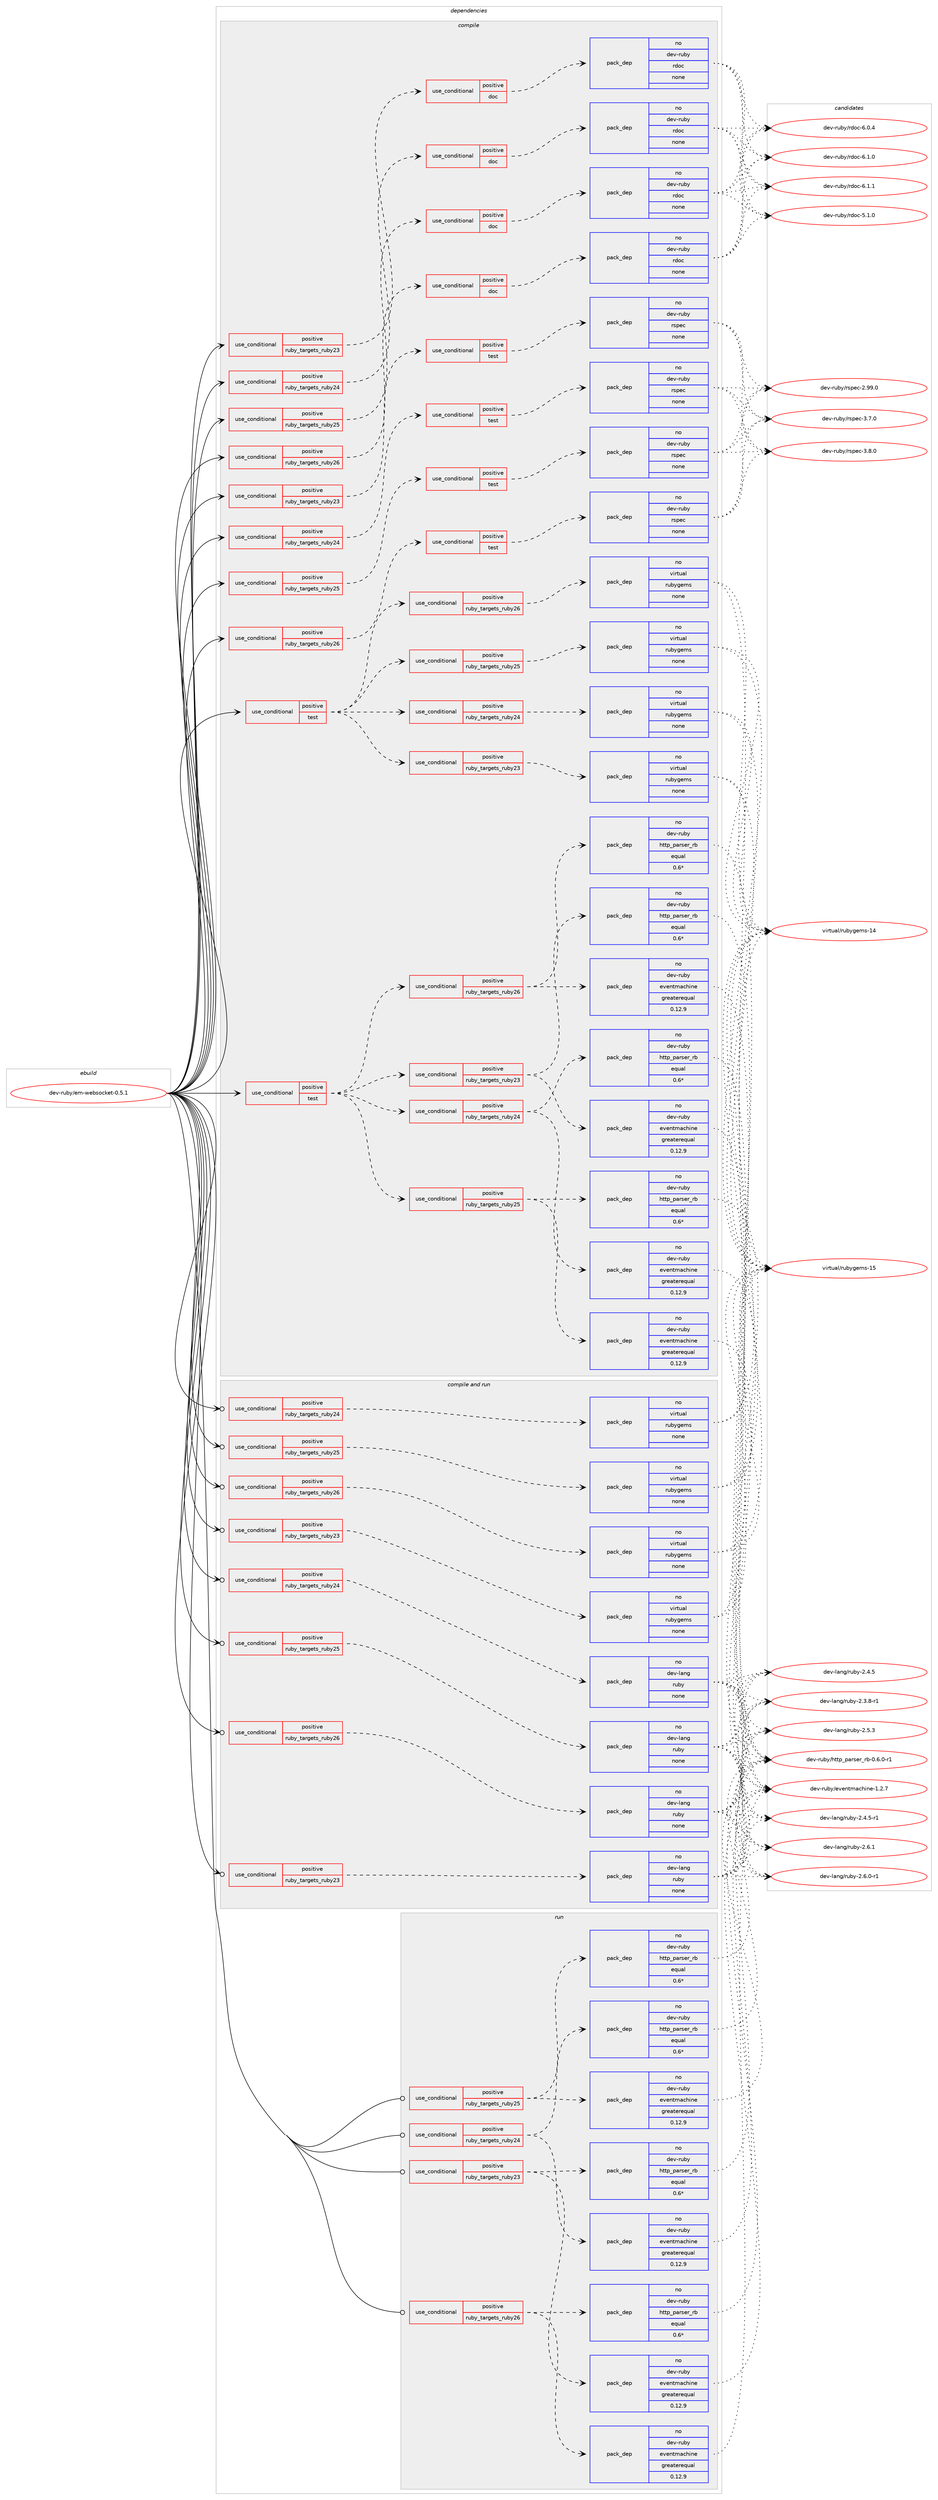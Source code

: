 digraph prolog {

# *************
# Graph options
# *************

newrank=true;
concentrate=true;
compound=true;
graph [rankdir=LR,fontname=Helvetica,fontsize=10,ranksep=1.5];#, ranksep=2.5, nodesep=0.2];
edge  [arrowhead=vee];
node  [fontname=Helvetica,fontsize=10];

# **********
# The ebuild
# **********

subgraph cluster_leftcol {
color=gray;
rank=same;
label=<<i>ebuild</i>>;
id [label="dev-ruby/em-websocket-0.5.1", color=red, width=4, href="../dev-ruby/em-websocket-0.5.1.svg"];
}

# ****************
# The dependencies
# ****************

subgraph cluster_midcol {
color=gray;
label=<<i>dependencies</i>>;
subgraph cluster_compile {
fillcolor="#eeeeee";
style=filled;
label=<<i>compile</i>>;
subgraph cond399003 {
dependency1491807 [label=<<TABLE BORDER="0" CELLBORDER="1" CELLSPACING="0" CELLPADDING="4"><TR><TD ROWSPAN="3" CELLPADDING="10">use_conditional</TD></TR><TR><TD>positive</TD></TR><TR><TD>ruby_targets_ruby23</TD></TR></TABLE>>, shape=none, color=red];
subgraph cond399004 {
dependency1491808 [label=<<TABLE BORDER="0" CELLBORDER="1" CELLSPACING="0" CELLPADDING="4"><TR><TD ROWSPAN="3" CELLPADDING="10">use_conditional</TD></TR><TR><TD>positive</TD></TR><TR><TD>doc</TD></TR></TABLE>>, shape=none, color=red];
subgraph pack1069360 {
dependency1491809 [label=<<TABLE BORDER="0" CELLBORDER="1" CELLSPACING="0" CELLPADDING="4" WIDTH="220"><TR><TD ROWSPAN="6" CELLPADDING="30">pack_dep</TD></TR><TR><TD WIDTH="110">no</TD></TR><TR><TD>dev-ruby</TD></TR><TR><TD>rdoc</TD></TR><TR><TD>none</TD></TR><TR><TD></TD></TR></TABLE>>, shape=none, color=blue];
}
dependency1491808:e -> dependency1491809:w [weight=20,style="dashed",arrowhead="vee"];
}
dependency1491807:e -> dependency1491808:w [weight=20,style="dashed",arrowhead="vee"];
}
id:e -> dependency1491807:w [weight=20,style="solid",arrowhead="vee"];
subgraph cond399005 {
dependency1491810 [label=<<TABLE BORDER="0" CELLBORDER="1" CELLSPACING="0" CELLPADDING="4"><TR><TD ROWSPAN="3" CELLPADDING="10">use_conditional</TD></TR><TR><TD>positive</TD></TR><TR><TD>ruby_targets_ruby23</TD></TR></TABLE>>, shape=none, color=red];
subgraph cond399006 {
dependency1491811 [label=<<TABLE BORDER="0" CELLBORDER="1" CELLSPACING="0" CELLPADDING="4"><TR><TD ROWSPAN="3" CELLPADDING="10">use_conditional</TD></TR><TR><TD>positive</TD></TR><TR><TD>test</TD></TR></TABLE>>, shape=none, color=red];
subgraph pack1069361 {
dependency1491812 [label=<<TABLE BORDER="0" CELLBORDER="1" CELLSPACING="0" CELLPADDING="4" WIDTH="220"><TR><TD ROWSPAN="6" CELLPADDING="30">pack_dep</TD></TR><TR><TD WIDTH="110">no</TD></TR><TR><TD>dev-ruby</TD></TR><TR><TD>rspec</TD></TR><TR><TD>none</TD></TR><TR><TD></TD></TR></TABLE>>, shape=none, color=blue];
}
dependency1491811:e -> dependency1491812:w [weight=20,style="dashed",arrowhead="vee"];
}
dependency1491810:e -> dependency1491811:w [weight=20,style="dashed",arrowhead="vee"];
}
id:e -> dependency1491810:w [weight=20,style="solid",arrowhead="vee"];
subgraph cond399007 {
dependency1491813 [label=<<TABLE BORDER="0" CELLBORDER="1" CELLSPACING="0" CELLPADDING="4"><TR><TD ROWSPAN="3" CELLPADDING="10">use_conditional</TD></TR><TR><TD>positive</TD></TR><TR><TD>ruby_targets_ruby24</TD></TR></TABLE>>, shape=none, color=red];
subgraph cond399008 {
dependency1491814 [label=<<TABLE BORDER="0" CELLBORDER="1" CELLSPACING="0" CELLPADDING="4"><TR><TD ROWSPAN="3" CELLPADDING="10">use_conditional</TD></TR><TR><TD>positive</TD></TR><TR><TD>doc</TD></TR></TABLE>>, shape=none, color=red];
subgraph pack1069362 {
dependency1491815 [label=<<TABLE BORDER="0" CELLBORDER="1" CELLSPACING="0" CELLPADDING="4" WIDTH="220"><TR><TD ROWSPAN="6" CELLPADDING="30">pack_dep</TD></TR><TR><TD WIDTH="110">no</TD></TR><TR><TD>dev-ruby</TD></TR><TR><TD>rdoc</TD></TR><TR><TD>none</TD></TR><TR><TD></TD></TR></TABLE>>, shape=none, color=blue];
}
dependency1491814:e -> dependency1491815:w [weight=20,style="dashed",arrowhead="vee"];
}
dependency1491813:e -> dependency1491814:w [weight=20,style="dashed",arrowhead="vee"];
}
id:e -> dependency1491813:w [weight=20,style="solid",arrowhead="vee"];
subgraph cond399009 {
dependency1491816 [label=<<TABLE BORDER="0" CELLBORDER="1" CELLSPACING="0" CELLPADDING="4"><TR><TD ROWSPAN="3" CELLPADDING="10">use_conditional</TD></TR><TR><TD>positive</TD></TR><TR><TD>ruby_targets_ruby24</TD></TR></TABLE>>, shape=none, color=red];
subgraph cond399010 {
dependency1491817 [label=<<TABLE BORDER="0" CELLBORDER="1" CELLSPACING="0" CELLPADDING="4"><TR><TD ROWSPAN="3" CELLPADDING="10">use_conditional</TD></TR><TR><TD>positive</TD></TR><TR><TD>test</TD></TR></TABLE>>, shape=none, color=red];
subgraph pack1069363 {
dependency1491818 [label=<<TABLE BORDER="0" CELLBORDER="1" CELLSPACING="0" CELLPADDING="4" WIDTH="220"><TR><TD ROWSPAN="6" CELLPADDING="30">pack_dep</TD></TR><TR><TD WIDTH="110">no</TD></TR><TR><TD>dev-ruby</TD></TR><TR><TD>rspec</TD></TR><TR><TD>none</TD></TR><TR><TD></TD></TR></TABLE>>, shape=none, color=blue];
}
dependency1491817:e -> dependency1491818:w [weight=20,style="dashed",arrowhead="vee"];
}
dependency1491816:e -> dependency1491817:w [weight=20,style="dashed",arrowhead="vee"];
}
id:e -> dependency1491816:w [weight=20,style="solid",arrowhead="vee"];
subgraph cond399011 {
dependency1491819 [label=<<TABLE BORDER="0" CELLBORDER="1" CELLSPACING="0" CELLPADDING="4"><TR><TD ROWSPAN="3" CELLPADDING="10">use_conditional</TD></TR><TR><TD>positive</TD></TR><TR><TD>ruby_targets_ruby25</TD></TR></TABLE>>, shape=none, color=red];
subgraph cond399012 {
dependency1491820 [label=<<TABLE BORDER="0" CELLBORDER="1" CELLSPACING="0" CELLPADDING="4"><TR><TD ROWSPAN="3" CELLPADDING="10">use_conditional</TD></TR><TR><TD>positive</TD></TR><TR><TD>doc</TD></TR></TABLE>>, shape=none, color=red];
subgraph pack1069364 {
dependency1491821 [label=<<TABLE BORDER="0" CELLBORDER="1" CELLSPACING="0" CELLPADDING="4" WIDTH="220"><TR><TD ROWSPAN="6" CELLPADDING="30">pack_dep</TD></TR><TR><TD WIDTH="110">no</TD></TR><TR><TD>dev-ruby</TD></TR><TR><TD>rdoc</TD></TR><TR><TD>none</TD></TR><TR><TD></TD></TR></TABLE>>, shape=none, color=blue];
}
dependency1491820:e -> dependency1491821:w [weight=20,style="dashed",arrowhead="vee"];
}
dependency1491819:e -> dependency1491820:w [weight=20,style="dashed",arrowhead="vee"];
}
id:e -> dependency1491819:w [weight=20,style="solid",arrowhead="vee"];
subgraph cond399013 {
dependency1491822 [label=<<TABLE BORDER="0" CELLBORDER="1" CELLSPACING="0" CELLPADDING="4"><TR><TD ROWSPAN="3" CELLPADDING="10">use_conditional</TD></TR><TR><TD>positive</TD></TR><TR><TD>ruby_targets_ruby25</TD></TR></TABLE>>, shape=none, color=red];
subgraph cond399014 {
dependency1491823 [label=<<TABLE BORDER="0" CELLBORDER="1" CELLSPACING="0" CELLPADDING="4"><TR><TD ROWSPAN="3" CELLPADDING="10">use_conditional</TD></TR><TR><TD>positive</TD></TR><TR><TD>test</TD></TR></TABLE>>, shape=none, color=red];
subgraph pack1069365 {
dependency1491824 [label=<<TABLE BORDER="0" CELLBORDER="1" CELLSPACING="0" CELLPADDING="4" WIDTH="220"><TR><TD ROWSPAN="6" CELLPADDING="30">pack_dep</TD></TR><TR><TD WIDTH="110">no</TD></TR><TR><TD>dev-ruby</TD></TR><TR><TD>rspec</TD></TR><TR><TD>none</TD></TR><TR><TD></TD></TR></TABLE>>, shape=none, color=blue];
}
dependency1491823:e -> dependency1491824:w [weight=20,style="dashed",arrowhead="vee"];
}
dependency1491822:e -> dependency1491823:w [weight=20,style="dashed",arrowhead="vee"];
}
id:e -> dependency1491822:w [weight=20,style="solid",arrowhead="vee"];
subgraph cond399015 {
dependency1491825 [label=<<TABLE BORDER="0" CELLBORDER="1" CELLSPACING="0" CELLPADDING="4"><TR><TD ROWSPAN="3" CELLPADDING="10">use_conditional</TD></TR><TR><TD>positive</TD></TR><TR><TD>ruby_targets_ruby26</TD></TR></TABLE>>, shape=none, color=red];
subgraph cond399016 {
dependency1491826 [label=<<TABLE BORDER="0" CELLBORDER="1" CELLSPACING="0" CELLPADDING="4"><TR><TD ROWSPAN="3" CELLPADDING="10">use_conditional</TD></TR><TR><TD>positive</TD></TR><TR><TD>doc</TD></TR></TABLE>>, shape=none, color=red];
subgraph pack1069366 {
dependency1491827 [label=<<TABLE BORDER="0" CELLBORDER="1" CELLSPACING="0" CELLPADDING="4" WIDTH="220"><TR><TD ROWSPAN="6" CELLPADDING="30">pack_dep</TD></TR><TR><TD WIDTH="110">no</TD></TR><TR><TD>dev-ruby</TD></TR><TR><TD>rdoc</TD></TR><TR><TD>none</TD></TR><TR><TD></TD></TR></TABLE>>, shape=none, color=blue];
}
dependency1491826:e -> dependency1491827:w [weight=20,style="dashed",arrowhead="vee"];
}
dependency1491825:e -> dependency1491826:w [weight=20,style="dashed",arrowhead="vee"];
}
id:e -> dependency1491825:w [weight=20,style="solid",arrowhead="vee"];
subgraph cond399017 {
dependency1491828 [label=<<TABLE BORDER="0" CELLBORDER="1" CELLSPACING="0" CELLPADDING="4"><TR><TD ROWSPAN="3" CELLPADDING="10">use_conditional</TD></TR><TR><TD>positive</TD></TR><TR><TD>ruby_targets_ruby26</TD></TR></TABLE>>, shape=none, color=red];
subgraph cond399018 {
dependency1491829 [label=<<TABLE BORDER="0" CELLBORDER="1" CELLSPACING="0" CELLPADDING="4"><TR><TD ROWSPAN="3" CELLPADDING="10">use_conditional</TD></TR><TR><TD>positive</TD></TR><TR><TD>test</TD></TR></TABLE>>, shape=none, color=red];
subgraph pack1069367 {
dependency1491830 [label=<<TABLE BORDER="0" CELLBORDER="1" CELLSPACING="0" CELLPADDING="4" WIDTH="220"><TR><TD ROWSPAN="6" CELLPADDING="30">pack_dep</TD></TR><TR><TD WIDTH="110">no</TD></TR><TR><TD>dev-ruby</TD></TR><TR><TD>rspec</TD></TR><TR><TD>none</TD></TR><TR><TD></TD></TR></TABLE>>, shape=none, color=blue];
}
dependency1491829:e -> dependency1491830:w [weight=20,style="dashed",arrowhead="vee"];
}
dependency1491828:e -> dependency1491829:w [weight=20,style="dashed",arrowhead="vee"];
}
id:e -> dependency1491828:w [weight=20,style="solid",arrowhead="vee"];
subgraph cond399019 {
dependency1491831 [label=<<TABLE BORDER="0" CELLBORDER="1" CELLSPACING="0" CELLPADDING="4"><TR><TD ROWSPAN="3" CELLPADDING="10">use_conditional</TD></TR><TR><TD>positive</TD></TR><TR><TD>test</TD></TR></TABLE>>, shape=none, color=red];
subgraph cond399020 {
dependency1491832 [label=<<TABLE BORDER="0" CELLBORDER="1" CELLSPACING="0" CELLPADDING="4"><TR><TD ROWSPAN="3" CELLPADDING="10">use_conditional</TD></TR><TR><TD>positive</TD></TR><TR><TD>ruby_targets_ruby23</TD></TR></TABLE>>, shape=none, color=red];
subgraph pack1069368 {
dependency1491833 [label=<<TABLE BORDER="0" CELLBORDER="1" CELLSPACING="0" CELLPADDING="4" WIDTH="220"><TR><TD ROWSPAN="6" CELLPADDING="30">pack_dep</TD></TR><TR><TD WIDTH="110">no</TD></TR><TR><TD>dev-ruby</TD></TR><TR><TD>eventmachine</TD></TR><TR><TD>greaterequal</TD></TR><TR><TD>0.12.9</TD></TR></TABLE>>, shape=none, color=blue];
}
dependency1491832:e -> dependency1491833:w [weight=20,style="dashed",arrowhead="vee"];
subgraph pack1069369 {
dependency1491834 [label=<<TABLE BORDER="0" CELLBORDER="1" CELLSPACING="0" CELLPADDING="4" WIDTH="220"><TR><TD ROWSPAN="6" CELLPADDING="30">pack_dep</TD></TR><TR><TD WIDTH="110">no</TD></TR><TR><TD>dev-ruby</TD></TR><TR><TD>http_parser_rb</TD></TR><TR><TD>equal</TD></TR><TR><TD>0.6*</TD></TR></TABLE>>, shape=none, color=blue];
}
dependency1491832:e -> dependency1491834:w [weight=20,style="dashed",arrowhead="vee"];
}
dependency1491831:e -> dependency1491832:w [weight=20,style="dashed",arrowhead="vee"];
subgraph cond399021 {
dependency1491835 [label=<<TABLE BORDER="0" CELLBORDER="1" CELLSPACING="0" CELLPADDING="4"><TR><TD ROWSPAN="3" CELLPADDING="10">use_conditional</TD></TR><TR><TD>positive</TD></TR><TR><TD>ruby_targets_ruby24</TD></TR></TABLE>>, shape=none, color=red];
subgraph pack1069370 {
dependency1491836 [label=<<TABLE BORDER="0" CELLBORDER="1" CELLSPACING="0" CELLPADDING="4" WIDTH="220"><TR><TD ROWSPAN="6" CELLPADDING="30">pack_dep</TD></TR><TR><TD WIDTH="110">no</TD></TR><TR><TD>dev-ruby</TD></TR><TR><TD>eventmachine</TD></TR><TR><TD>greaterequal</TD></TR><TR><TD>0.12.9</TD></TR></TABLE>>, shape=none, color=blue];
}
dependency1491835:e -> dependency1491836:w [weight=20,style="dashed",arrowhead="vee"];
subgraph pack1069371 {
dependency1491837 [label=<<TABLE BORDER="0" CELLBORDER="1" CELLSPACING="0" CELLPADDING="4" WIDTH="220"><TR><TD ROWSPAN="6" CELLPADDING="30">pack_dep</TD></TR><TR><TD WIDTH="110">no</TD></TR><TR><TD>dev-ruby</TD></TR><TR><TD>http_parser_rb</TD></TR><TR><TD>equal</TD></TR><TR><TD>0.6*</TD></TR></TABLE>>, shape=none, color=blue];
}
dependency1491835:e -> dependency1491837:w [weight=20,style="dashed",arrowhead="vee"];
}
dependency1491831:e -> dependency1491835:w [weight=20,style="dashed",arrowhead="vee"];
subgraph cond399022 {
dependency1491838 [label=<<TABLE BORDER="0" CELLBORDER="1" CELLSPACING="0" CELLPADDING="4"><TR><TD ROWSPAN="3" CELLPADDING="10">use_conditional</TD></TR><TR><TD>positive</TD></TR><TR><TD>ruby_targets_ruby25</TD></TR></TABLE>>, shape=none, color=red];
subgraph pack1069372 {
dependency1491839 [label=<<TABLE BORDER="0" CELLBORDER="1" CELLSPACING="0" CELLPADDING="4" WIDTH="220"><TR><TD ROWSPAN="6" CELLPADDING="30">pack_dep</TD></TR><TR><TD WIDTH="110">no</TD></TR><TR><TD>dev-ruby</TD></TR><TR><TD>eventmachine</TD></TR><TR><TD>greaterequal</TD></TR><TR><TD>0.12.9</TD></TR></TABLE>>, shape=none, color=blue];
}
dependency1491838:e -> dependency1491839:w [weight=20,style="dashed",arrowhead="vee"];
subgraph pack1069373 {
dependency1491840 [label=<<TABLE BORDER="0" CELLBORDER="1" CELLSPACING="0" CELLPADDING="4" WIDTH="220"><TR><TD ROWSPAN="6" CELLPADDING="30">pack_dep</TD></TR><TR><TD WIDTH="110">no</TD></TR><TR><TD>dev-ruby</TD></TR><TR><TD>http_parser_rb</TD></TR><TR><TD>equal</TD></TR><TR><TD>0.6*</TD></TR></TABLE>>, shape=none, color=blue];
}
dependency1491838:e -> dependency1491840:w [weight=20,style="dashed",arrowhead="vee"];
}
dependency1491831:e -> dependency1491838:w [weight=20,style="dashed",arrowhead="vee"];
subgraph cond399023 {
dependency1491841 [label=<<TABLE BORDER="0" CELLBORDER="1" CELLSPACING="0" CELLPADDING="4"><TR><TD ROWSPAN="3" CELLPADDING="10">use_conditional</TD></TR><TR><TD>positive</TD></TR><TR><TD>ruby_targets_ruby26</TD></TR></TABLE>>, shape=none, color=red];
subgraph pack1069374 {
dependency1491842 [label=<<TABLE BORDER="0" CELLBORDER="1" CELLSPACING="0" CELLPADDING="4" WIDTH="220"><TR><TD ROWSPAN="6" CELLPADDING="30">pack_dep</TD></TR><TR><TD WIDTH="110">no</TD></TR><TR><TD>dev-ruby</TD></TR><TR><TD>eventmachine</TD></TR><TR><TD>greaterequal</TD></TR><TR><TD>0.12.9</TD></TR></TABLE>>, shape=none, color=blue];
}
dependency1491841:e -> dependency1491842:w [weight=20,style="dashed",arrowhead="vee"];
subgraph pack1069375 {
dependency1491843 [label=<<TABLE BORDER="0" CELLBORDER="1" CELLSPACING="0" CELLPADDING="4" WIDTH="220"><TR><TD ROWSPAN="6" CELLPADDING="30">pack_dep</TD></TR><TR><TD WIDTH="110">no</TD></TR><TR><TD>dev-ruby</TD></TR><TR><TD>http_parser_rb</TD></TR><TR><TD>equal</TD></TR><TR><TD>0.6*</TD></TR></TABLE>>, shape=none, color=blue];
}
dependency1491841:e -> dependency1491843:w [weight=20,style="dashed",arrowhead="vee"];
}
dependency1491831:e -> dependency1491841:w [weight=20,style="dashed",arrowhead="vee"];
}
id:e -> dependency1491831:w [weight=20,style="solid",arrowhead="vee"];
subgraph cond399024 {
dependency1491844 [label=<<TABLE BORDER="0" CELLBORDER="1" CELLSPACING="0" CELLPADDING="4"><TR><TD ROWSPAN="3" CELLPADDING="10">use_conditional</TD></TR><TR><TD>positive</TD></TR><TR><TD>test</TD></TR></TABLE>>, shape=none, color=red];
subgraph cond399025 {
dependency1491845 [label=<<TABLE BORDER="0" CELLBORDER="1" CELLSPACING="0" CELLPADDING="4"><TR><TD ROWSPAN="3" CELLPADDING="10">use_conditional</TD></TR><TR><TD>positive</TD></TR><TR><TD>ruby_targets_ruby23</TD></TR></TABLE>>, shape=none, color=red];
subgraph pack1069376 {
dependency1491846 [label=<<TABLE BORDER="0" CELLBORDER="1" CELLSPACING="0" CELLPADDING="4" WIDTH="220"><TR><TD ROWSPAN="6" CELLPADDING="30">pack_dep</TD></TR><TR><TD WIDTH="110">no</TD></TR><TR><TD>virtual</TD></TR><TR><TD>rubygems</TD></TR><TR><TD>none</TD></TR><TR><TD></TD></TR></TABLE>>, shape=none, color=blue];
}
dependency1491845:e -> dependency1491846:w [weight=20,style="dashed",arrowhead="vee"];
}
dependency1491844:e -> dependency1491845:w [weight=20,style="dashed",arrowhead="vee"];
subgraph cond399026 {
dependency1491847 [label=<<TABLE BORDER="0" CELLBORDER="1" CELLSPACING="0" CELLPADDING="4"><TR><TD ROWSPAN="3" CELLPADDING="10">use_conditional</TD></TR><TR><TD>positive</TD></TR><TR><TD>ruby_targets_ruby24</TD></TR></TABLE>>, shape=none, color=red];
subgraph pack1069377 {
dependency1491848 [label=<<TABLE BORDER="0" CELLBORDER="1" CELLSPACING="0" CELLPADDING="4" WIDTH="220"><TR><TD ROWSPAN="6" CELLPADDING="30">pack_dep</TD></TR><TR><TD WIDTH="110">no</TD></TR><TR><TD>virtual</TD></TR><TR><TD>rubygems</TD></TR><TR><TD>none</TD></TR><TR><TD></TD></TR></TABLE>>, shape=none, color=blue];
}
dependency1491847:e -> dependency1491848:w [weight=20,style="dashed",arrowhead="vee"];
}
dependency1491844:e -> dependency1491847:w [weight=20,style="dashed",arrowhead="vee"];
subgraph cond399027 {
dependency1491849 [label=<<TABLE BORDER="0" CELLBORDER="1" CELLSPACING="0" CELLPADDING="4"><TR><TD ROWSPAN="3" CELLPADDING="10">use_conditional</TD></TR><TR><TD>positive</TD></TR><TR><TD>ruby_targets_ruby25</TD></TR></TABLE>>, shape=none, color=red];
subgraph pack1069378 {
dependency1491850 [label=<<TABLE BORDER="0" CELLBORDER="1" CELLSPACING="0" CELLPADDING="4" WIDTH="220"><TR><TD ROWSPAN="6" CELLPADDING="30">pack_dep</TD></TR><TR><TD WIDTH="110">no</TD></TR><TR><TD>virtual</TD></TR><TR><TD>rubygems</TD></TR><TR><TD>none</TD></TR><TR><TD></TD></TR></TABLE>>, shape=none, color=blue];
}
dependency1491849:e -> dependency1491850:w [weight=20,style="dashed",arrowhead="vee"];
}
dependency1491844:e -> dependency1491849:w [weight=20,style="dashed",arrowhead="vee"];
subgraph cond399028 {
dependency1491851 [label=<<TABLE BORDER="0" CELLBORDER="1" CELLSPACING="0" CELLPADDING="4"><TR><TD ROWSPAN="3" CELLPADDING="10">use_conditional</TD></TR><TR><TD>positive</TD></TR><TR><TD>ruby_targets_ruby26</TD></TR></TABLE>>, shape=none, color=red];
subgraph pack1069379 {
dependency1491852 [label=<<TABLE BORDER="0" CELLBORDER="1" CELLSPACING="0" CELLPADDING="4" WIDTH="220"><TR><TD ROWSPAN="6" CELLPADDING="30">pack_dep</TD></TR><TR><TD WIDTH="110">no</TD></TR><TR><TD>virtual</TD></TR><TR><TD>rubygems</TD></TR><TR><TD>none</TD></TR><TR><TD></TD></TR></TABLE>>, shape=none, color=blue];
}
dependency1491851:e -> dependency1491852:w [weight=20,style="dashed",arrowhead="vee"];
}
dependency1491844:e -> dependency1491851:w [weight=20,style="dashed",arrowhead="vee"];
}
id:e -> dependency1491844:w [weight=20,style="solid",arrowhead="vee"];
}
subgraph cluster_compileandrun {
fillcolor="#eeeeee";
style=filled;
label=<<i>compile and run</i>>;
subgraph cond399029 {
dependency1491853 [label=<<TABLE BORDER="0" CELLBORDER="1" CELLSPACING="0" CELLPADDING="4"><TR><TD ROWSPAN="3" CELLPADDING="10">use_conditional</TD></TR><TR><TD>positive</TD></TR><TR><TD>ruby_targets_ruby23</TD></TR></TABLE>>, shape=none, color=red];
subgraph pack1069380 {
dependency1491854 [label=<<TABLE BORDER="0" CELLBORDER="1" CELLSPACING="0" CELLPADDING="4" WIDTH="220"><TR><TD ROWSPAN="6" CELLPADDING="30">pack_dep</TD></TR><TR><TD WIDTH="110">no</TD></TR><TR><TD>dev-lang</TD></TR><TR><TD>ruby</TD></TR><TR><TD>none</TD></TR><TR><TD></TD></TR></TABLE>>, shape=none, color=blue];
}
dependency1491853:e -> dependency1491854:w [weight=20,style="dashed",arrowhead="vee"];
}
id:e -> dependency1491853:w [weight=20,style="solid",arrowhead="odotvee"];
subgraph cond399030 {
dependency1491855 [label=<<TABLE BORDER="0" CELLBORDER="1" CELLSPACING="0" CELLPADDING="4"><TR><TD ROWSPAN="3" CELLPADDING="10">use_conditional</TD></TR><TR><TD>positive</TD></TR><TR><TD>ruby_targets_ruby23</TD></TR></TABLE>>, shape=none, color=red];
subgraph pack1069381 {
dependency1491856 [label=<<TABLE BORDER="0" CELLBORDER="1" CELLSPACING="0" CELLPADDING="4" WIDTH="220"><TR><TD ROWSPAN="6" CELLPADDING="30">pack_dep</TD></TR><TR><TD WIDTH="110">no</TD></TR><TR><TD>virtual</TD></TR><TR><TD>rubygems</TD></TR><TR><TD>none</TD></TR><TR><TD></TD></TR></TABLE>>, shape=none, color=blue];
}
dependency1491855:e -> dependency1491856:w [weight=20,style="dashed",arrowhead="vee"];
}
id:e -> dependency1491855:w [weight=20,style="solid",arrowhead="odotvee"];
subgraph cond399031 {
dependency1491857 [label=<<TABLE BORDER="0" CELLBORDER="1" CELLSPACING="0" CELLPADDING="4"><TR><TD ROWSPAN="3" CELLPADDING="10">use_conditional</TD></TR><TR><TD>positive</TD></TR><TR><TD>ruby_targets_ruby24</TD></TR></TABLE>>, shape=none, color=red];
subgraph pack1069382 {
dependency1491858 [label=<<TABLE BORDER="0" CELLBORDER="1" CELLSPACING="0" CELLPADDING="4" WIDTH="220"><TR><TD ROWSPAN="6" CELLPADDING="30">pack_dep</TD></TR><TR><TD WIDTH="110">no</TD></TR><TR><TD>dev-lang</TD></TR><TR><TD>ruby</TD></TR><TR><TD>none</TD></TR><TR><TD></TD></TR></TABLE>>, shape=none, color=blue];
}
dependency1491857:e -> dependency1491858:w [weight=20,style="dashed",arrowhead="vee"];
}
id:e -> dependency1491857:w [weight=20,style="solid",arrowhead="odotvee"];
subgraph cond399032 {
dependency1491859 [label=<<TABLE BORDER="0" CELLBORDER="1" CELLSPACING="0" CELLPADDING="4"><TR><TD ROWSPAN="3" CELLPADDING="10">use_conditional</TD></TR><TR><TD>positive</TD></TR><TR><TD>ruby_targets_ruby24</TD></TR></TABLE>>, shape=none, color=red];
subgraph pack1069383 {
dependency1491860 [label=<<TABLE BORDER="0" CELLBORDER="1" CELLSPACING="0" CELLPADDING="4" WIDTH="220"><TR><TD ROWSPAN="6" CELLPADDING="30">pack_dep</TD></TR><TR><TD WIDTH="110">no</TD></TR><TR><TD>virtual</TD></TR><TR><TD>rubygems</TD></TR><TR><TD>none</TD></TR><TR><TD></TD></TR></TABLE>>, shape=none, color=blue];
}
dependency1491859:e -> dependency1491860:w [weight=20,style="dashed",arrowhead="vee"];
}
id:e -> dependency1491859:w [weight=20,style="solid",arrowhead="odotvee"];
subgraph cond399033 {
dependency1491861 [label=<<TABLE BORDER="0" CELLBORDER="1" CELLSPACING="0" CELLPADDING="4"><TR><TD ROWSPAN="3" CELLPADDING="10">use_conditional</TD></TR><TR><TD>positive</TD></TR><TR><TD>ruby_targets_ruby25</TD></TR></TABLE>>, shape=none, color=red];
subgraph pack1069384 {
dependency1491862 [label=<<TABLE BORDER="0" CELLBORDER="1" CELLSPACING="0" CELLPADDING="4" WIDTH="220"><TR><TD ROWSPAN="6" CELLPADDING="30">pack_dep</TD></TR><TR><TD WIDTH="110">no</TD></TR><TR><TD>dev-lang</TD></TR><TR><TD>ruby</TD></TR><TR><TD>none</TD></TR><TR><TD></TD></TR></TABLE>>, shape=none, color=blue];
}
dependency1491861:e -> dependency1491862:w [weight=20,style="dashed",arrowhead="vee"];
}
id:e -> dependency1491861:w [weight=20,style="solid",arrowhead="odotvee"];
subgraph cond399034 {
dependency1491863 [label=<<TABLE BORDER="0" CELLBORDER="1" CELLSPACING="0" CELLPADDING="4"><TR><TD ROWSPAN="3" CELLPADDING="10">use_conditional</TD></TR><TR><TD>positive</TD></TR><TR><TD>ruby_targets_ruby25</TD></TR></TABLE>>, shape=none, color=red];
subgraph pack1069385 {
dependency1491864 [label=<<TABLE BORDER="0" CELLBORDER="1" CELLSPACING="0" CELLPADDING="4" WIDTH="220"><TR><TD ROWSPAN="6" CELLPADDING="30">pack_dep</TD></TR><TR><TD WIDTH="110">no</TD></TR><TR><TD>virtual</TD></TR><TR><TD>rubygems</TD></TR><TR><TD>none</TD></TR><TR><TD></TD></TR></TABLE>>, shape=none, color=blue];
}
dependency1491863:e -> dependency1491864:w [weight=20,style="dashed",arrowhead="vee"];
}
id:e -> dependency1491863:w [weight=20,style="solid",arrowhead="odotvee"];
subgraph cond399035 {
dependency1491865 [label=<<TABLE BORDER="0" CELLBORDER="1" CELLSPACING="0" CELLPADDING="4"><TR><TD ROWSPAN="3" CELLPADDING="10">use_conditional</TD></TR><TR><TD>positive</TD></TR><TR><TD>ruby_targets_ruby26</TD></TR></TABLE>>, shape=none, color=red];
subgraph pack1069386 {
dependency1491866 [label=<<TABLE BORDER="0" CELLBORDER="1" CELLSPACING="0" CELLPADDING="4" WIDTH="220"><TR><TD ROWSPAN="6" CELLPADDING="30">pack_dep</TD></TR><TR><TD WIDTH="110">no</TD></TR><TR><TD>dev-lang</TD></TR><TR><TD>ruby</TD></TR><TR><TD>none</TD></TR><TR><TD></TD></TR></TABLE>>, shape=none, color=blue];
}
dependency1491865:e -> dependency1491866:w [weight=20,style="dashed",arrowhead="vee"];
}
id:e -> dependency1491865:w [weight=20,style="solid",arrowhead="odotvee"];
subgraph cond399036 {
dependency1491867 [label=<<TABLE BORDER="0" CELLBORDER="1" CELLSPACING="0" CELLPADDING="4"><TR><TD ROWSPAN="3" CELLPADDING="10">use_conditional</TD></TR><TR><TD>positive</TD></TR><TR><TD>ruby_targets_ruby26</TD></TR></TABLE>>, shape=none, color=red];
subgraph pack1069387 {
dependency1491868 [label=<<TABLE BORDER="0" CELLBORDER="1" CELLSPACING="0" CELLPADDING="4" WIDTH="220"><TR><TD ROWSPAN="6" CELLPADDING="30">pack_dep</TD></TR><TR><TD WIDTH="110">no</TD></TR><TR><TD>virtual</TD></TR><TR><TD>rubygems</TD></TR><TR><TD>none</TD></TR><TR><TD></TD></TR></TABLE>>, shape=none, color=blue];
}
dependency1491867:e -> dependency1491868:w [weight=20,style="dashed",arrowhead="vee"];
}
id:e -> dependency1491867:w [weight=20,style="solid",arrowhead="odotvee"];
}
subgraph cluster_run {
fillcolor="#eeeeee";
style=filled;
label=<<i>run</i>>;
subgraph cond399037 {
dependency1491869 [label=<<TABLE BORDER="0" CELLBORDER="1" CELLSPACING="0" CELLPADDING="4"><TR><TD ROWSPAN="3" CELLPADDING="10">use_conditional</TD></TR><TR><TD>positive</TD></TR><TR><TD>ruby_targets_ruby23</TD></TR></TABLE>>, shape=none, color=red];
subgraph pack1069388 {
dependency1491870 [label=<<TABLE BORDER="0" CELLBORDER="1" CELLSPACING="0" CELLPADDING="4" WIDTH="220"><TR><TD ROWSPAN="6" CELLPADDING="30">pack_dep</TD></TR><TR><TD WIDTH="110">no</TD></TR><TR><TD>dev-ruby</TD></TR><TR><TD>eventmachine</TD></TR><TR><TD>greaterequal</TD></TR><TR><TD>0.12.9</TD></TR></TABLE>>, shape=none, color=blue];
}
dependency1491869:e -> dependency1491870:w [weight=20,style="dashed",arrowhead="vee"];
subgraph pack1069389 {
dependency1491871 [label=<<TABLE BORDER="0" CELLBORDER="1" CELLSPACING="0" CELLPADDING="4" WIDTH="220"><TR><TD ROWSPAN="6" CELLPADDING="30">pack_dep</TD></TR><TR><TD WIDTH="110">no</TD></TR><TR><TD>dev-ruby</TD></TR><TR><TD>http_parser_rb</TD></TR><TR><TD>equal</TD></TR><TR><TD>0.6*</TD></TR></TABLE>>, shape=none, color=blue];
}
dependency1491869:e -> dependency1491871:w [weight=20,style="dashed",arrowhead="vee"];
}
id:e -> dependency1491869:w [weight=20,style="solid",arrowhead="odot"];
subgraph cond399038 {
dependency1491872 [label=<<TABLE BORDER="0" CELLBORDER="1" CELLSPACING="0" CELLPADDING="4"><TR><TD ROWSPAN="3" CELLPADDING="10">use_conditional</TD></TR><TR><TD>positive</TD></TR><TR><TD>ruby_targets_ruby24</TD></TR></TABLE>>, shape=none, color=red];
subgraph pack1069390 {
dependency1491873 [label=<<TABLE BORDER="0" CELLBORDER="1" CELLSPACING="0" CELLPADDING="4" WIDTH="220"><TR><TD ROWSPAN="6" CELLPADDING="30">pack_dep</TD></TR><TR><TD WIDTH="110">no</TD></TR><TR><TD>dev-ruby</TD></TR><TR><TD>eventmachine</TD></TR><TR><TD>greaterequal</TD></TR><TR><TD>0.12.9</TD></TR></TABLE>>, shape=none, color=blue];
}
dependency1491872:e -> dependency1491873:w [weight=20,style="dashed",arrowhead="vee"];
subgraph pack1069391 {
dependency1491874 [label=<<TABLE BORDER="0" CELLBORDER="1" CELLSPACING="0" CELLPADDING="4" WIDTH="220"><TR><TD ROWSPAN="6" CELLPADDING="30">pack_dep</TD></TR><TR><TD WIDTH="110">no</TD></TR><TR><TD>dev-ruby</TD></TR><TR><TD>http_parser_rb</TD></TR><TR><TD>equal</TD></TR><TR><TD>0.6*</TD></TR></TABLE>>, shape=none, color=blue];
}
dependency1491872:e -> dependency1491874:w [weight=20,style="dashed",arrowhead="vee"];
}
id:e -> dependency1491872:w [weight=20,style="solid",arrowhead="odot"];
subgraph cond399039 {
dependency1491875 [label=<<TABLE BORDER="0" CELLBORDER="1" CELLSPACING="0" CELLPADDING="4"><TR><TD ROWSPAN="3" CELLPADDING="10">use_conditional</TD></TR><TR><TD>positive</TD></TR><TR><TD>ruby_targets_ruby25</TD></TR></TABLE>>, shape=none, color=red];
subgraph pack1069392 {
dependency1491876 [label=<<TABLE BORDER="0" CELLBORDER="1" CELLSPACING="0" CELLPADDING="4" WIDTH="220"><TR><TD ROWSPAN="6" CELLPADDING="30">pack_dep</TD></TR><TR><TD WIDTH="110">no</TD></TR><TR><TD>dev-ruby</TD></TR><TR><TD>eventmachine</TD></TR><TR><TD>greaterequal</TD></TR><TR><TD>0.12.9</TD></TR></TABLE>>, shape=none, color=blue];
}
dependency1491875:e -> dependency1491876:w [weight=20,style="dashed",arrowhead="vee"];
subgraph pack1069393 {
dependency1491877 [label=<<TABLE BORDER="0" CELLBORDER="1" CELLSPACING="0" CELLPADDING="4" WIDTH="220"><TR><TD ROWSPAN="6" CELLPADDING="30">pack_dep</TD></TR><TR><TD WIDTH="110">no</TD></TR><TR><TD>dev-ruby</TD></TR><TR><TD>http_parser_rb</TD></TR><TR><TD>equal</TD></TR><TR><TD>0.6*</TD></TR></TABLE>>, shape=none, color=blue];
}
dependency1491875:e -> dependency1491877:w [weight=20,style="dashed",arrowhead="vee"];
}
id:e -> dependency1491875:w [weight=20,style="solid",arrowhead="odot"];
subgraph cond399040 {
dependency1491878 [label=<<TABLE BORDER="0" CELLBORDER="1" CELLSPACING="0" CELLPADDING="4"><TR><TD ROWSPAN="3" CELLPADDING="10">use_conditional</TD></TR><TR><TD>positive</TD></TR><TR><TD>ruby_targets_ruby26</TD></TR></TABLE>>, shape=none, color=red];
subgraph pack1069394 {
dependency1491879 [label=<<TABLE BORDER="0" CELLBORDER="1" CELLSPACING="0" CELLPADDING="4" WIDTH="220"><TR><TD ROWSPAN="6" CELLPADDING="30">pack_dep</TD></TR><TR><TD WIDTH="110">no</TD></TR><TR><TD>dev-ruby</TD></TR><TR><TD>eventmachine</TD></TR><TR><TD>greaterequal</TD></TR><TR><TD>0.12.9</TD></TR></TABLE>>, shape=none, color=blue];
}
dependency1491878:e -> dependency1491879:w [weight=20,style="dashed",arrowhead="vee"];
subgraph pack1069395 {
dependency1491880 [label=<<TABLE BORDER="0" CELLBORDER="1" CELLSPACING="0" CELLPADDING="4" WIDTH="220"><TR><TD ROWSPAN="6" CELLPADDING="30">pack_dep</TD></TR><TR><TD WIDTH="110">no</TD></TR><TR><TD>dev-ruby</TD></TR><TR><TD>http_parser_rb</TD></TR><TR><TD>equal</TD></TR><TR><TD>0.6*</TD></TR></TABLE>>, shape=none, color=blue];
}
dependency1491878:e -> dependency1491880:w [weight=20,style="dashed",arrowhead="vee"];
}
id:e -> dependency1491878:w [weight=20,style="solid",arrowhead="odot"];
}
}

# **************
# The candidates
# **************

subgraph cluster_choices {
rank=same;
color=gray;
label=<<i>candidates</i>>;

subgraph choice1069360 {
color=black;
nodesep=1;
choice10010111845114117981214711410011199455346494648 [label="dev-ruby/rdoc-5.1.0", color=red, width=4,href="../dev-ruby/rdoc-5.1.0.svg"];
choice10010111845114117981214711410011199455446484652 [label="dev-ruby/rdoc-6.0.4", color=red, width=4,href="../dev-ruby/rdoc-6.0.4.svg"];
choice10010111845114117981214711410011199455446494648 [label="dev-ruby/rdoc-6.1.0", color=red, width=4,href="../dev-ruby/rdoc-6.1.0.svg"];
choice10010111845114117981214711410011199455446494649 [label="dev-ruby/rdoc-6.1.1", color=red, width=4,href="../dev-ruby/rdoc-6.1.1.svg"];
dependency1491809:e -> choice10010111845114117981214711410011199455346494648:w [style=dotted,weight="100"];
dependency1491809:e -> choice10010111845114117981214711410011199455446484652:w [style=dotted,weight="100"];
dependency1491809:e -> choice10010111845114117981214711410011199455446494648:w [style=dotted,weight="100"];
dependency1491809:e -> choice10010111845114117981214711410011199455446494649:w [style=dotted,weight="100"];
}
subgraph choice1069361 {
color=black;
nodesep=1;
choice1001011184511411798121471141151121019945504657574648 [label="dev-ruby/rspec-2.99.0", color=red, width=4,href="../dev-ruby/rspec-2.99.0.svg"];
choice10010111845114117981214711411511210199455146554648 [label="dev-ruby/rspec-3.7.0", color=red, width=4,href="../dev-ruby/rspec-3.7.0.svg"];
choice10010111845114117981214711411511210199455146564648 [label="dev-ruby/rspec-3.8.0", color=red, width=4,href="../dev-ruby/rspec-3.8.0.svg"];
dependency1491812:e -> choice1001011184511411798121471141151121019945504657574648:w [style=dotted,weight="100"];
dependency1491812:e -> choice10010111845114117981214711411511210199455146554648:w [style=dotted,weight="100"];
dependency1491812:e -> choice10010111845114117981214711411511210199455146564648:w [style=dotted,weight="100"];
}
subgraph choice1069362 {
color=black;
nodesep=1;
choice10010111845114117981214711410011199455346494648 [label="dev-ruby/rdoc-5.1.0", color=red, width=4,href="../dev-ruby/rdoc-5.1.0.svg"];
choice10010111845114117981214711410011199455446484652 [label="dev-ruby/rdoc-6.0.4", color=red, width=4,href="../dev-ruby/rdoc-6.0.4.svg"];
choice10010111845114117981214711410011199455446494648 [label="dev-ruby/rdoc-6.1.0", color=red, width=4,href="../dev-ruby/rdoc-6.1.0.svg"];
choice10010111845114117981214711410011199455446494649 [label="dev-ruby/rdoc-6.1.1", color=red, width=4,href="../dev-ruby/rdoc-6.1.1.svg"];
dependency1491815:e -> choice10010111845114117981214711410011199455346494648:w [style=dotted,weight="100"];
dependency1491815:e -> choice10010111845114117981214711410011199455446484652:w [style=dotted,weight="100"];
dependency1491815:e -> choice10010111845114117981214711410011199455446494648:w [style=dotted,weight="100"];
dependency1491815:e -> choice10010111845114117981214711410011199455446494649:w [style=dotted,weight="100"];
}
subgraph choice1069363 {
color=black;
nodesep=1;
choice1001011184511411798121471141151121019945504657574648 [label="dev-ruby/rspec-2.99.0", color=red, width=4,href="../dev-ruby/rspec-2.99.0.svg"];
choice10010111845114117981214711411511210199455146554648 [label="dev-ruby/rspec-3.7.0", color=red, width=4,href="../dev-ruby/rspec-3.7.0.svg"];
choice10010111845114117981214711411511210199455146564648 [label="dev-ruby/rspec-3.8.0", color=red, width=4,href="../dev-ruby/rspec-3.8.0.svg"];
dependency1491818:e -> choice1001011184511411798121471141151121019945504657574648:w [style=dotted,weight="100"];
dependency1491818:e -> choice10010111845114117981214711411511210199455146554648:w [style=dotted,weight="100"];
dependency1491818:e -> choice10010111845114117981214711411511210199455146564648:w [style=dotted,weight="100"];
}
subgraph choice1069364 {
color=black;
nodesep=1;
choice10010111845114117981214711410011199455346494648 [label="dev-ruby/rdoc-5.1.0", color=red, width=4,href="../dev-ruby/rdoc-5.1.0.svg"];
choice10010111845114117981214711410011199455446484652 [label="dev-ruby/rdoc-6.0.4", color=red, width=4,href="../dev-ruby/rdoc-6.0.4.svg"];
choice10010111845114117981214711410011199455446494648 [label="dev-ruby/rdoc-6.1.0", color=red, width=4,href="../dev-ruby/rdoc-6.1.0.svg"];
choice10010111845114117981214711410011199455446494649 [label="dev-ruby/rdoc-6.1.1", color=red, width=4,href="../dev-ruby/rdoc-6.1.1.svg"];
dependency1491821:e -> choice10010111845114117981214711410011199455346494648:w [style=dotted,weight="100"];
dependency1491821:e -> choice10010111845114117981214711410011199455446484652:w [style=dotted,weight="100"];
dependency1491821:e -> choice10010111845114117981214711410011199455446494648:w [style=dotted,weight="100"];
dependency1491821:e -> choice10010111845114117981214711410011199455446494649:w [style=dotted,weight="100"];
}
subgraph choice1069365 {
color=black;
nodesep=1;
choice1001011184511411798121471141151121019945504657574648 [label="dev-ruby/rspec-2.99.0", color=red, width=4,href="../dev-ruby/rspec-2.99.0.svg"];
choice10010111845114117981214711411511210199455146554648 [label="dev-ruby/rspec-3.7.0", color=red, width=4,href="../dev-ruby/rspec-3.7.0.svg"];
choice10010111845114117981214711411511210199455146564648 [label="dev-ruby/rspec-3.8.0", color=red, width=4,href="../dev-ruby/rspec-3.8.0.svg"];
dependency1491824:e -> choice1001011184511411798121471141151121019945504657574648:w [style=dotted,weight="100"];
dependency1491824:e -> choice10010111845114117981214711411511210199455146554648:w [style=dotted,weight="100"];
dependency1491824:e -> choice10010111845114117981214711411511210199455146564648:w [style=dotted,weight="100"];
}
subgraph choice1069366 {
color=black;
nodesep=1;
choice10010111845114117981214711410011199455346494648 [label="dev-ruby/rdoc-5.1.0", color=red, width=4,href="../dev-ruby/rdoc-5.1.0.svg"];
choice10010111845114117981214711410011199455446484652 [label="dev-ruby/rdoc-6.0.4", color=red, width=4,href="../dev-ruby/rdoc-6.0.4.svg"];
choice10010111845114117981214711410011199455446494648 [label="dev-ruby/rdoc-6.1.0", color=red, width=4,href="../dev-ruby/rdoc-6.1.0.svg"];
choice10010111845114117981214711410011199455446494649 [label="dev-ruby/rdoc-6.1.1", color=red, width=4,href="../dev-ruby/rdoc-6.1.1.svg"];
dependency1491827:e -> choice10010111845114117981214711410011199455346494648:w [style=dotted,weight="100"];
dependency1491827:e -> choice10010111845114117981214711410011199455446484652:w [style=dotted,weight="100"];
dependency1491827:e -> choice10010111845114117981214711410011199455446494648:w [style=dotted,weight="100"];
dependency1491827:e -> choice10010111845114117981214711410011199455446494649:w [style=dotted,weight="100"];
}
subgraph choice1069367 {
color=black;
nodesep=1;
choice1001011184511411798121471141151121019945504657574648 [label="dev-ruby/rspec-2.99.0", color=red, width=4,href="../dev-ruby/rspec-2.99.0.svg"];
choice10010111845114117981214711411511210199455146554648 [label="dev-ruby/rspec-3.7.0", color=red, width=4,href="../dev-ruby/rspec-3.7.0.svg"];
choice10010111845114117981214711411511210199455146564648 [label="dev-ruby/rspec-3.8.0", color=red, width=4,href="../dev-ruby/rspec-3.8.0.svg"];
dependency1491830:e -> choice1001011184511411798121471141151121019945504657574648:w [style=dotted,weight="100"];
dependency1491830:e -> choice10010111845114117981214711411511210199455146554648:w [style=dotted,weight="100"];
dependency1491830:e -> choice10010111845114117981214711411511210199455146564648:w [style=dotted,weight="100"];
}
subgraph choice1069368 {
color=black;
nodesep=1;
choice1001011184511411798121471011181011101161099799104105110101454946504655 [label="dev-ruby/eventmachine-1.2.7", color=red, width=4,href="../dev-ruby/eventmachine-1.2.7.svg"];
dependency1491833:e -> choice1001011184511411798121471011181011101161099799104105110101454946504655:w [style=dotted,weight="100"];
}
subgraph choice1069369 {
color=black;
nodesep=1;
choice100101118451141179812147104116116112951129711411510111495114984548465446484511449 [label="dev-ruby/http_parser_rb-0.6.0-r1", color=red, width=4,href="../dev-ruby/http_parser_rb-0.6.0-r1.svg"];
dependency1491834:e -> choice100101118451141179812147104116116112951129711411510111495114984548465446484511449:w [style=dotted,weight="100"];
}
subgraph choice1069370 {
color=black;
nodesep=1;
choice1001011184511411798121471011181011101161099799104105110101454946504655 [label="dev-ruby/eventmachine-1.2.7", color=red, width=4,href="../dev-ruby/eventmachine-1.2.7.svg"];
dependency1491836:e -> choice1001011184511411798121471011181011101161099799104105110101454946504655:w [style=dotted,weight="100"];
}
subgraph choice1069371 {
color=black;
nodesep=1;
choice100101118451141179812147104116116112951129711411510111495114984548465446484511449 [label="dev-ruby/http_parser_rb-0.6.0-r1", color=red, width=4,href="../dev-ruby/http_parser_rb-0.6.0-r1.svg"];
dependency1491837:e -> choice100101118451141179812147104116116112951129711411510111495114984548465446484511449:w [style=dotted,weight="100"];
}
subgraph choice1069372 {
color=black;
nodesep=1;
choice1001011184511411798121471011181011101161099799104105110101454946504655 [label="dev-ruby/eventmachine-1.2.7", color=red, width=4,href="../dev-ruby/eventmachine-1.2.7.svg"];
dependency1491839:e -> choice1001011184511411798121471011181011101161099799104105110101454946504655:w [style=dotted,weight="100"];
}
subgraph choice1069373 {
color=black;
nodesep=1;
choice100101118451141179812147104116116112951129711411510111495114984548465446484511449 [label="dev-ruby/http_parser_rb-0.6.0-r1", color=red, width=4,href="../dev-ruby/http_parser_rb-0.6.0-r1.svg"];
dependency1491840:e -> choice100101118451141179812147104116116112951129711411510111495114984548465446484511449:w [style=dotted,weight="100"];
}
subgraph choice1069374 {
color=black;
nodesep=1;
choice1001011184511411798121471011181011101161099799104105110101454946504655 [label="dev-ruby/eventmachine-1.2.7", color=red, width=4,href="../dev-ruby/eventmachine-1.2.7.svg"];
dependency1491842:e -> choice1001011184511411798121471011181011101161099799104105110101454946504655:w [style=dotted,weight="100"];
}
subgraph choice1069375 {
color=black;
nodesep=1;
choice100101118451141179812147104116116112951129711411510111495114984548465446484511449 [label="dev-ruby/http_parser_rb-0.6.0-r1", color=red, width=4,href="../dev-ruby/http_parser_rb-0.6.0-r1.svg"];
dependency1491843:e -> choice100101118451141179812147104116116112951129711411510111495114984548465446484511449:w [style=dotted,weight="100"];
}
subgraph choice1069376 {
color=black;
nodesep=1;
choice118105114116117971084711411798121103101109115454952 [label="virtual/rubygems-14", color=red, width=4,href="../virtual/rubygems-14.svg"];
choice118105114116117971084711411798121103101109115454953 [label="virtual/rubygems-15", color=red, width=4,href="../virtual/rubygems-15.svg"];
dependency1491846:e -> choice118105114116117971084711411798121103101109115454952:w [style=dotted,weight="100"];
dependency1491846:e -> choice118105114116117971084711411798121103101109115454953:w [style=dotted,weight="100"];
}
subgraph choice1069377 {
color=black;
nodesep=1;
choice118105114116117971084711411798121103101109115454952 [label="virtual/rubygems-14", color=red, width=4,href="../virtual/rubygems-14.svg"];
choice118105114116117971084711411798121103101109115454953 [label="virtual/rubygems-15", color=red, width=4,href="../virtual/rubygems-15.svg"];
dependency1491848:e -> choice118105114116117971084711411798121103101109115454952:w [style=dotted,weight="100"];
dependency1491848:e -> choice118105114116117971084711411798121103101109115454953:w [style=dotted,weight="100"];
}
subgraph choice1069378 {
color=black;
nodesep=1;
choice118105114116117971084711411798121103101109115454952 [label="virtual/rubygems-14", color=red, width=4,href="../virtual/rubygems-14.svg"];
choice118105114116117971084711411798121103101109115454953 [label="virtual/rubygems-15", color=red, width=4,href="../virtual/rubygems-15.svg"];
dependency1491850:e -> choice118105114116117971084711411798121103101109115454952:w [style=dotted,weight="100"];
dependency1491850:e -> choice118105114116117971084711411798121103101109115454953:w [style=dotted,weight="100"];
}
subgraph choice1069379 {
color=black;
nodesep=1;
choice118105114116117971084711411798121103101109115454952 [label="virtual/rubygems-14", color=red, width=4,href="../virtual/rubygems-14.svg"];
choice118105114116117971084711411798121103101109115454953 [label="virtual/rubygems-15", color=red, width=4,href="../virtual/rubygems-15.svg"];
dependency1491852:e -> choice118105114116117971084711411798121103101109115454952:w [style=dotted,weight="100"];
dependency1491852:e -> choice118105114116117971084711411798121103101109115454953:w [style=dotted,weight="100"];
}
subgraph choice1069380 {
color=black;
nodesep=1;
choice100101118451089711010347114117981214550465146564511449 [label="dev-lang/ruby-2.3.8-r1", color=red, width=4,href="../dev-lang/ruby-2.3.8-r1.svg"];
choice10010111845108971101034711411798121455046524653 [label="dev-lang/ruby-2.4.5", color=red, width=4,href="../dev-lang/ruby-2.4.5.svg"];
choice100101118451089711010347114117981214550465246534511449 [label="dev-lang/ruby-2.4.5-r1", color=red, width=4,href="../dev-lang/ruby-2.4.5-r1.svg"];
choice10010111845108971101034711411798121455046534651 [label="dev-lang/ruby-2.5.3", color=red, width=4,href="../dev-lang/ruby-2.5.3.svg"];
choice100101118451089711010347114117981214550465446484511449 [label="dev-lang/ruby-2.6.0-r1", color=red, width=4,href="../dev-lang/ruby-2.6.0-r1.svg"];
choice10010111845108971101034711411798121455046544649 [label="dev-lang/ruby-2.6.1", color=red, width=4,href="../dev-lang/ruby-2.6.1.svg"];
dependency1491854:e -> choice100101118451089711010347114117981214550465146564511449:w [style=dotted,weight="100"];
dependency1491854:e -> choice10010111845108971101034711411798121455046524653:w [style=dotted,weight="100"];
dependency1491854:e -> choice100101118451089711010347114117981214550465246534511449:w [style=dotted,weight="100"];
dependency1491854:e -> choice10010111845108971101034711411798121455046534651:w [style=dotted,weight="100"];
dependency1491854:e -> choice100101118451089711010347114117981214550465446484511449:w [style=dotted,weight="100"];
dependency1491854:e -> choice10010111845108971101034711411798121455046544649:w [style=dotted,weight="100"];
}
subgraph choice1069381 {
color=black;
nodesep=1;
choice118105114116117971084711411798121103101109115454952 [label="virtual/rubygems-14", color=red, width=4,href="../virtual/rubygems-14.svg"];
choice118105114116117971084711411798121103101109115454953 [label="virtual/rubygems-15", color=red, width=4,href="../virtual/rubygems-15.svg"];
dependency1491856:e -> choice118105114116117971084711411798121103101109115454952:w [style=dotted,weight="100"];
dependency1491856:e -> choice118105114116117971084711411798121103101109115454953:w [style=dotted,weight="100"];
}
subgraph choice1069382 {
color=black;
nodesep=1;
choice100101118451089711010347114117981214550465146564511449 [label="dev-lang/ruby-2.3.8-r1", color=red, width=4,href="../dev-lang/ruby-2.3.8-r1.svg"];
choice10010111845108971101034711411798121455046524653 [label="dev-lang/ruby-2.4.5", color=red, width=4,href="../dev-lang/ruby-2.4.5.svg"];
choice100101118451089711010347114117981214550465246534511449 [label="dev-lang/ruby-2.4.5-r1", color=red, width=4,href="../dev-lang/ruby-2.4.5-r1.svg"];
choice10010111845108971101034711411798121455046534651 [label="dev-lang/ruby-2.5.3", color=red, width=4,href="../dev-lang/ruby-2.5.3.svg"];
choice100101118451089711010347114117981214550465446484511449 [label="dev-lang/ruby-2.6.0-r1", color=red, width=4,href="../dev-lang/ruby-2.6.0-r1.svg"];
choice10010111845108971101034711411798121455046544649 [label="dev-lang/ruby-2.6.1", color=red, width=4,href="../dev-lang/ruby-2.6.1.svg"];
dependency1491858:e -> choice100101118451089711010347114117981214550465146564511449:w [style=dotted,weight="100"];
dependency1491858:e -> choice10010111845108971101034711411798121455046524653:w [style=dotted,weight="100"];
dependency1491858:e -> choice100101118451089711010347114117981214550465246534511449:w [style=dotted,weight="100"];
dependency1491858:e -> choice10010111845108971101034711411798121455046534651:w [style=dotted,weight="100"];
dependency1491858:e -> choice100101118451089711010347114117981214550465446484511449:w [style=dotted,weight="100"];
dependency1491858:e -> choice10010111845108971101034711411798121455046544649:w [style=dotted,weight="100"];
}
subgraph choice1069383 {
color=black;
nodesep=1;
choice118105114116117971084711411798121103101109115454952 [label="virtual/rubygems-14", color=red, width=4,href="../virtual/rubygems-14.svg"];
choice118105114116117971084711411798121103101109115454953 [label="virtual/rubygems-15", color=red, width=4,href="../virtual/rubygems-15.svg"];
dependency1491860:e -> choice118105114116117971084711411798121103101109115454952:w [style=dotted,weight="100"];
dependency1491860:e -> choice118105114116117971084711411798121103101109115454953:w [style=dotted,weight="100"];
}
subgraph choice1069384 {
color=black;
nodesep=1;
choice100101118451089711010347114117981214550465146564511449 [label="dev-lang/ruby-2.3.8-r1", color=red, width=4,href="../dev-lang/ruby-2.3.8-r1.svg"];
choice10010111845108971101034711411798121455046524653 [label="dev-lang/ruby-2.4.5", color=red, width=4,href="../dev-lang/ruby-2.4.5.svg"];
choice100101118451089711010347114117981214550465246534511449 [label="dev-lang/ruby-2.4.5-r1", color=red, width=4,href="../dev-lang/ruby-2.4.5-r1.svg"];
choice10010111845108971101034711411798121455046534651 [label="dev-lang/ruby-2.5.3", color=red, width=4,href="../dev-lang/ruby-2.5.3.svg"];
choice100101118451089711010347114117981214550465446484511449 [label="dev-lang/ruby-2.6.0-r1", color=red, width=4,href="../dev-lang/ruby-2.6.0-r1.svg"];
choice10010111845108971101034711411798121455046544649 [label="dev-lang/ruby-2.6.1", color=red, width=4,href="../dev-lang/ruby-2.6.1.svg"];
dependency1491862:e -> choice100101118451089711010347114117981214550465146564511449:w [style=dotted,weight="100"];
dependency1491862:e -> choice10010111845108971101034711411798121455046524653:w [style=dotted,weight="100"];
dependency1491862:e -> choice100101118451089711010347114117981214550465246534511449:w [style=dotted,weight="100"];
dependency1491862:e -> choice10010111845108971101034711411798121455046534651:w [style=dotted,weight="100"];
dependency1491862:e -> choice100101118451089711010347114117981214550465446484511449:w [style=dotted,weight="100"];
dependency1491862:e -> choice10010111845108971101034711411798121455046544649:w [style=dotted,weight="100"];
}
subgraph choice1069385 {
color=black;
nodesep=1;
choice118105114116117971084711411798121103101109115454952 [label="virtual/rubygems-14", color=red, width=4,href="../virtual/rubygems-14.svg"];
choice118105114116117971084711411798121103101109115454953 [label="virtual/rubygems-15", color=red, width=4,href="../virtual/rubygems-15.svg"];
dependency1491864:e -> choice118105114116117971084711411798121103101109115454952:w [style=dotted,weight="100"];
dependency1491864:e -> choice118105114116117971084711411798121103101109115454953:w [style=dotted,weight="100"];
}
subgraph choice1069386 {
color=black;
nodesep=1;
choice100101118451089711010347114117981214550465146564511449 [label="dev-lang/ruby-2.3.8-r1", color=red, width=4,href="../dev-lang/ruby-2.3.8-r1.svg"];
choice10010111845108971101034711411798121455046524653 [label="dev-lang/ruby-2.4.5", color=red, width=4,href="../dev-lang/ruby-2.4.5.svg"];
choice100101118451089711010347114117981214550465246534511449 [label="dev-lang/ruby-2.4.5-r1", color=red, width=4,href="../dev-lang/ruby-2.4.5-r1.svg"];
choice10010111845108971101034711411798121455046534651 [label="dev-lang/ruby-2.5.3", color=red, width=4,href="../dev-lang/ruby-2.5.3.svg"];
choice100101118451089711010347114117981214550465446484511449 [label="dev-lang/ruby-2.6.0-r1", color=red, width=4,href="../dev-lang/ruby-2.6.0-r1.svg"];
choice10010111845108971101034711411798121455046544649 [label="dev-lang/ruby-2.6.1", color=red, width=4,href="../dev-lang/ruby-2.6.1.svg"];
dependency1491866:e -> choice100101118451089711010347114117981214550465146564511449:w [style=dotted,weight="100"];
dependency1491866:e -> choice10010111845108971101034711411798121455046524653:w [style=dotted,weight="100"];
dependency1491866:e -> choice100101118451089711010347114117981214550465246534511449:w [style=dotted,weight="100"];
dependency1491866:e -> choice10010111845108971101034711411798121455046534651:w [style=dotted,weight="100"];
dependency1491866:e -> choice100101118451089711010347114117981214550465446484511449:w [style=dotted,weight="100"];
dependency1491866:e -> choice10010111845108971101034711411798121455046544649:w [style=dotted,weight="100"];
}
subgraph choice1069387 {
color=black;
nodesep=1;
choice118105114116117971084711411798121103101109115454952 [label="virtual/rubygems-14", color=red, width=4,href="../virtual/rubygems-14.svg"];
choice118105114116117971084711411798121103101109115454953 [label="virtual/rubygems-15", color=red, width=4,href="../virtual/rubygems-15.svg"];
dependency1491868:e -> choice118105114116117971084711411798121103101109115454952:w [style=dotted,weight="100"];
dependency1491868:e -> choice118105114116117971084711411798121103101109115454953:w [style=dotted,weight="100"];
}
subgraph choice1069388 {
color=black;
nodesep=1;
choice1001011184511411798121471011181011101161099799104105110101454946504655 [label="dev-ruby/eventmachine-1.2.7", color=red, width=4,href="../dev-ruby/eventmachine-1.2.7.svg"];
dependency1491870:e -> choice1001011184511411798121471011181011101161099799104105110101454946504655:w [style=dotted,weight="100"];
}
subgraph choice1069389 {
color=black;
nodesep=1;
choice100101118451141179812147104116116112951129711411510111495114984548465446484511449 [label="dev-ruby/http_parser_rb-0.6.0-r1", color=red, width=4,href="../dev-ruby/http_parser_rb-0.6.0-r1.svg"];
dependency1491871:e -> choice100101118451141179812147104116116112951129711411510111495114984548465446484511449:w [style=dotted,weight="100"];
}
subgraph choice1069390 {
color=black;
nodesep=1;
choice1001011184511411798121471011181011101161099799104105110101454946504655 [label="dev-ruby/eventmachine-1.2.7", color=red, width=4,href="../dev-ruby/eventmachine-1.2.7.svg"];
dependency1491873:e -> choice1001011184511411798121471011181011101161099799104105110101454946504655:w [style=dotted,weight="100"];
}
subgraph choice1069391 {
color=black;
nodesep=1;
choice100101118451141179812147104116116112951129711411510111495114984548465446484511449 [label="dev-ruby/http_parser_rb-0.6.0-r1", color=red, width=4,href="../dev-ruby/http_parser_rb-0.6.0-r1.svg"];
dependency1491874:e -> choice100101118451141179812147104116116112951129711411510111495114984548465446484511449:w [style=dotted,weight="100"];
}
subgraph choice1069392 {
color=black;
nodesep=1;
choice1001011184511411798121471011181011101161099799104105110101454946504655 [label="dev-ruby/eventmachine-1.2.7", color=red, width=4,href="../dev-ruby/eventmachine-1.2.7.svg"];
dependency1491876:e -> choice1001011184511411798121471011181011101161099799104105110101454946504655:w [style=dotted,weight="100"];
}
subgraph choice1069393 {
color=black;
nodesep=1;
choice100101118451141179812147104116116112951129711411510111495114984548465446484511449 [label="dev-ruby/http_parser_rb-0.6.0-r1", color=red, width=4,href="../dev-ruby/http_parser_rb-0.6.0-r1.svg"];
dependency1491877:e -> choice100101118451141179812147104116116112951129711411510111495114984548465446484511449:w [style=dotted,weight="100"];
}
subgraph choice1069394 {
color=black;
nodesep=1;
choice1001011184511411798121471011181011101161099799104105110101454946504655 [label="dev-ruby/eventmachine-1.2.7", color=red, width=4,href="../dev-ruby/eventmachine-1.2.7.svg"];
dependency1491879:e -> choice1001011184511411798121471011181011101161099799104105110101454946504655:w [style=dotted,weight="100"];
}
subgraph choice1069395 {
color=black;
nodesep=1;
choice100101118451141179812147104116116112951129711411510111495114984548465446484511449 [label="dev-ruby/http_parser_rb-0.6.0-r1", color=red, width=4,href="../dev-ruby/http_parser_rb-0.6.0-r1.svg"];
dependency1491880:e -> choice100101118451141179812147104116116112951129711411510111495114984548465446484511449:w [style=dotted,weight="100"];
}
}

}

